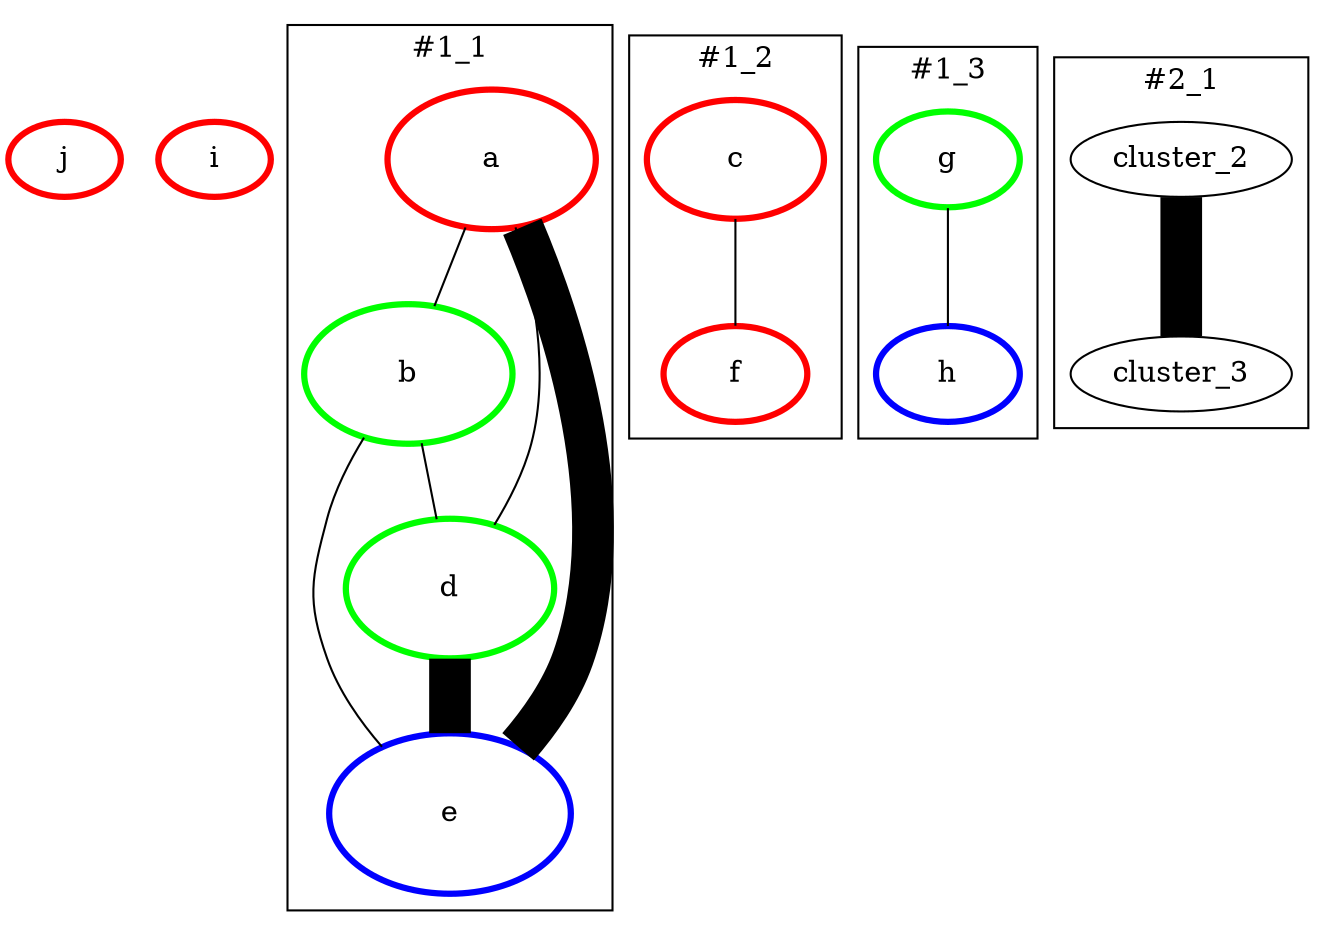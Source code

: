 digraph G {
  edge [dir=none]
n_15 [label="j" height=0.5 width=0.75 color="#FF0000" style="setlinewidth(3)" ]
n_14 [label="i" height=0.5 width=0.75 color="#FF0000" style="setlinewidth(3)" ]
  subgraph cluster_2 {
label="#1_1"
n_6 [label="a" height=0.9285714285 width=1.39285714275 color="#FF0000" style="setlinewidth(3)" ]
n_7 [label="b" height=0.9285714285 width=1.39285714275 color="#00FF00" style="setlinewidth(3)" ]
n_9 [label="d" height=0.9285714285 width=1.39285714275 color="#00FF00" style="setlinewidth(3)" ]
n_10 [label="e" height=1.0714285715 width=1.60714285725 color="#0000FF" style="setlinewidth(3)" ]
n_6 -> n_7 [style="setlinewidth(1)" ]
n_6 -> n_9 [style="setlinewidth(1)" ]
n_7 -> n_9 [style="setlinewidth(1)" ]
n_6 -> n_10 [style="setlinewidth(20)" ]
n_7 -> n_10 [style="setlinewidth(1)" ]
n_9 -> n_10 [style="setlinewidth(20)" ]
  }
  subgraph cluster_3 {
label="#1_2"
n_8 [label="c" height=0.7857142855 width=1.17857142825 color="#FF0000" style="setlinewidth(3)" ]
n_11 [label="f" height=0.642857143 width=0.9642857144999999 color="#FF0000" style="setlinewidth(3)" ]
n_8 -> n_11 [style="setlinewidth(1)" ]
  }
  subgraph cluster_4 {
label="#1_3"
n_12 [label="g" height=0.642857143 width=0.9642857144999999 color="#00FF00" style="setlinewidth(3)" ]
n_13 [label="h" height=0.642857143 width=0.9642857144999999 color="#0000FF" style="setlinewidth(3)" ]
n_12 -> n_13 [style="setlinewidth(1)" ]
  }
  subgraph cluster_5 {
label="#2_1"
cluster_3 []
cluster_2 []
cluster_2 -> cluster_3 [style="setlinewidth(20)" ]
  }
}
